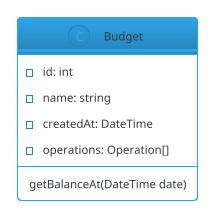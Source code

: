 @startuml
'https://plantuml.com/class-diagram
!theme cerulean-outline
skinparam backgroundColor white
'----------------------------------------------

class Budget {

    - id: int
    - name: string
    - createdAt: DateTime
    - operations: Operation[]

    getBalanceAt(DateTime date)


}

@enduml